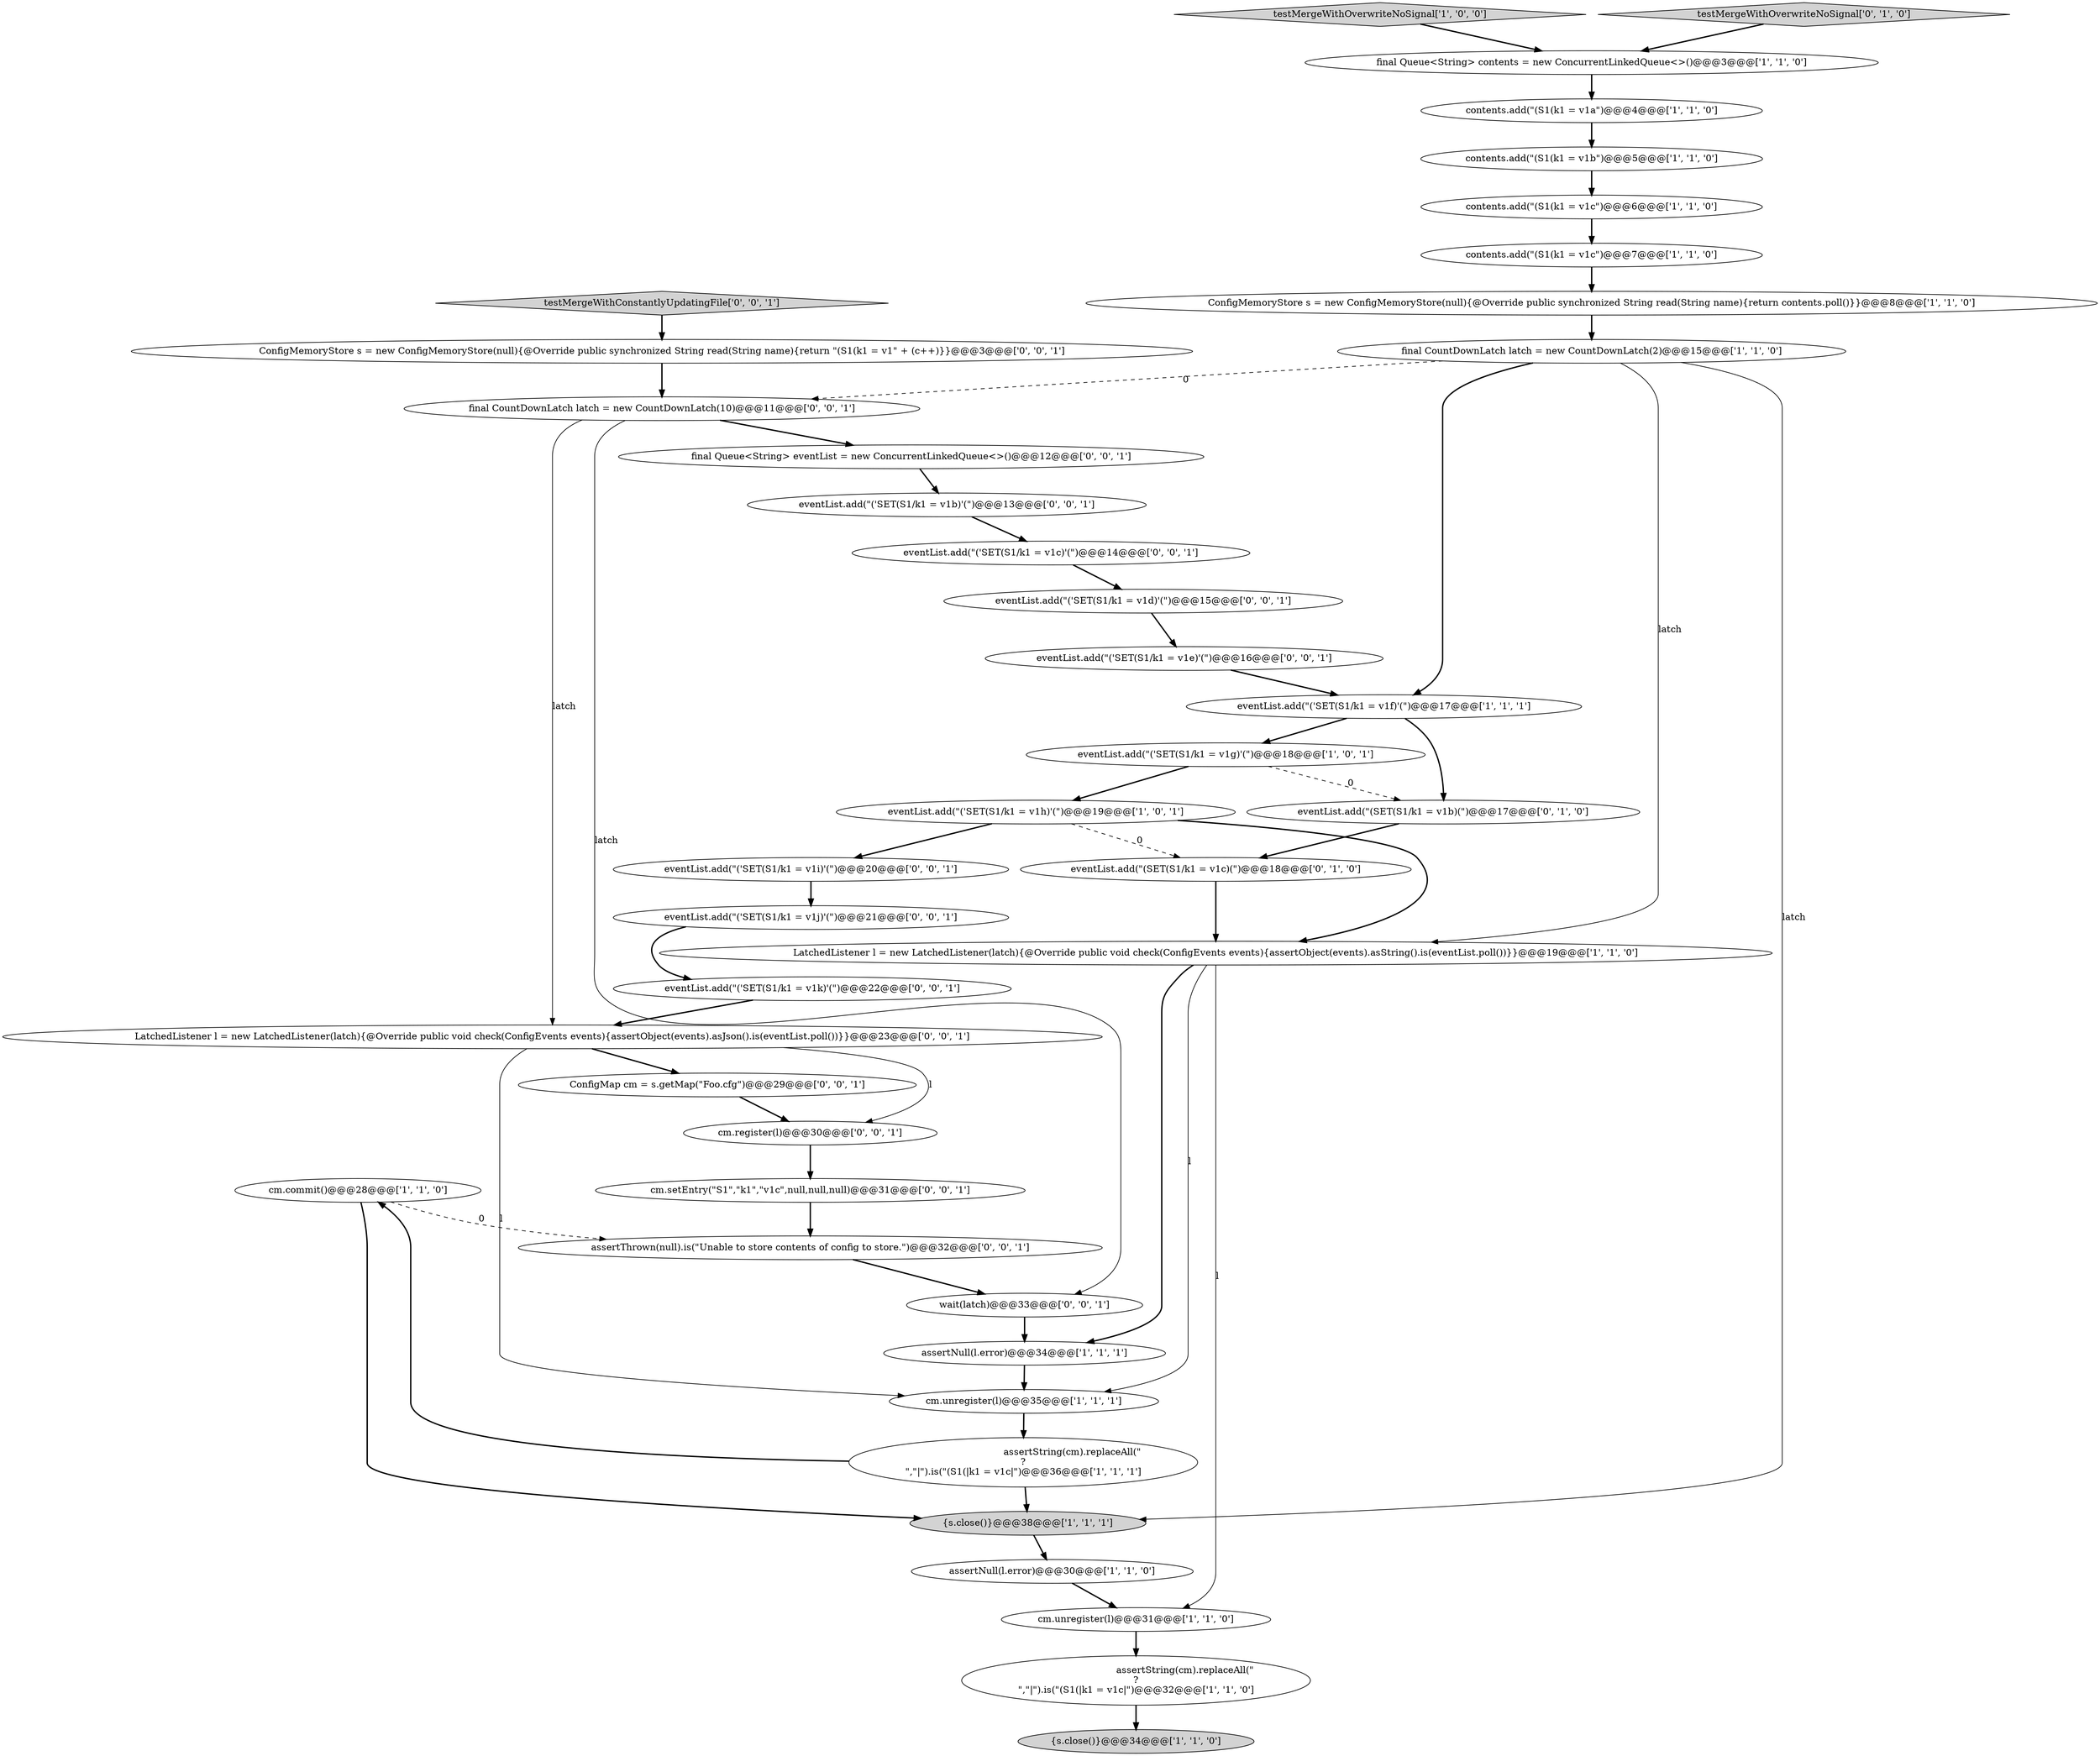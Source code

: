 digraph {
0 [style = filled, label = "assertString(cm).replaceAll(\"\r?\n\",\"|\").is(\"(S1(|k1 = v1c|\")@@@32@@@['1', '1', '0']", fillcolor = white, shape = ellipse image = "AAA0AAABBB1BBB"];
20 [style = filled, label = "testMergeWithOverwriteNoSignal['1', '0', '0']", fillcolor = lightgray, shape = diamond image = "AAA0AAABBB1BBB"];
35 [style = filled, label = "eventList.add(\"('SET(S1/k1 = v1c)'(\")@@@14@@@['0', '0', '1']", fillcolor = white, shape = ellipse image = "AAA0AAABBB3BBB"];
30 [style = filled, label = "eventList.add(\"('SET(S1/k1 = v1j)'(\")@@@21@@@['0', '0', '1']", fillcolor = white, shape = ellipse image = "AAA0AAABBB3BBB"];
6 [style = filled, label = "contents.add(\"(S1(k1 = v1c\")@@@6@@@['1', '1', '0']", fillcolor = white, shape = ellipse image = "AAA0AAABBB1BBB"];
14 [style = filled, label = "cm.commit()@@@28@@@['1', '1', '0']", fillcolor = white, shape = ellipse image = "AAA0AAABBB1BBB"];
21 [style = filled, label = "eventList.add(\"(SET(S1/k1 = v1c)(\")@@@18@@@['0', '1', '0']", fillcolor = white, shape = ellipse image = "AAA1AAABBB2BBB"];
33 [style = filled, label = "eventList.add(\"('SET(S1/k1 = v1k)'(\")@@@22@@@['0', '0', '1']", fillcolor = white, shape = ellipse image = "AAA0AAABBB3BBB"];
10 [style = filled, label = "eventList.add(\"('SET(S1/k1 = v1f)'(\")@@@17@@@['1', '1', '1']", fillcolor = white, shape = ellipse image = "AAA0AAABBB1BBB"];
38 [style = filled, label = "LatchedListener l = new LatchedListener(latch){@Override public void check(ConfigEvents events){assertObject(events).asJson().is(eventList.poll())}}@@@23@@@['0', '0', '1']", fillcolor = white, shape = ellipse image = "AAA0AAABBB3BBB"];
24 [style = filled, label = "cm.register(l)@@@30@@@['0', '0', '1']", fillcolor = white, shape = ellipse image = "AAA0AAABBB3BBB"];
36 [style = filled, label = "final CountDownLatch latch = new CountDownLatch(10)@@@11@@@['0', '0', '1']", fillcolor = white, shape = ellipse image = "AAA0AAABBB3BBB"];
19 [style = filled, label = "assertNull(l.error)@@@34@@@['1', '1', '1']", fillcolor = white, shape = ellipse image = "AAA0AAABBB1BBB"];
34 [style = filled, label = "assertThrown(null).is(\"Unable to store contents of config to store.\")@@@32@@@['0', '0', '1']", fillcolor = white, shape = ellipse image = "AAA0AAABBB3BBB"];
7 [style = filled, label = "contents.add(\"(S1(k1 = v1b\")@@@5@@@['1', '1', '0']", fillcolor = white, shape = ellipse image = "AAA0AAABBB1BBB"];
15 [style = filled, label = "eventList.add(\"('SET(S1/k1 = v1g)'(\")@@@18@@@['1', '0', '1']", fillcolor = white, shape = ellipse image = "AAA0AAABBB1BBB"];
27 [style = filled, label = "testMergeWithConstantlyUpdatingFile['0', '0', '1']", fillcolor = lightgray, shape = diamond image = "AAA0AAABBB3BBB"];
32 [style = filled, label = "eventList.add(\"('SET(S1/k1 = v1e)'(\")@@@16@@@['0', '0', '1']", fillcolor = white, shape = ellipse image = "AAA0AAABBB3BBB"];
5 [style = filled, label = "final CountDownLatch latch = new CountDownLatch(2)@@@15@@@['1', '1', '0']", fillcolor = white, shape = ellipse image = "AAA0AAABBB1BBB"];
12 [style = filled, label = "assertString(cm).replaceAll(\"\r?\n\",\"|\").is(\"(S1(|k1 = v1c|\")@@@36@@@['1', '1', '1']", fillcolor = white, shape = ellipse image = "AAA0AAABBB1BBB"];
22 [style = filled, label = "eventList.add(\"(SET(S1/k1 = v1b)(\")@@@17@@@['0', '1', '0']", fillcolor = white, shape = ellipse image = "AAA1AAABBB2BBB"];
28 [style = filled, label = "eventList.add(\"('SET(S1/k1 = v1d)'(\")@@@15@@@['0', '0', '1']", fillcolor = white, shape = ellipse image = "AAA0AAABBB3BBB"];
3 [style = filled, label = "contents.add(\"(S1(k1 = v1c\")@@@7@@@['1', '1', '0']", fillcolor = white, shape = ellipse image = "AAA0AAABBB1BBB"];
1 [style = filled, label = "assertNull(l.error)@@@30@@@['1', '1', '0']", fillcolor = white, shape = ellipse image = "AAA0AAABBB1BBB"];
4 [style = filled, label = "ConfigMemoryStore s = new ConfigMemoryStore(null){@Override public synchronized String read(String name){return contents.poll()}}@@@8@@@['1', '1', '0']", fillcolor = white, shape = ellipse image = "AAA0AAABBB1BBB"];
13 [style = filled, label = "eventList.add(\"('SET(S1/k1 = v1h)'(\")@@@19@@@['1', '0', '1']", fillcolor = white, shape = ellipse image = "AAA0AAABBB1BBB"];
39 [style = filled, label = "ConfigMap cm = s.getMap(\"Foo.cfg\")@@@29@@@['0', '0', '1']", fillcolor = white, shape = ellipse image = "AAA0AAABBB3BBB"];
11 [style = filled, label = "cm.unregister(l)@@@31@@@['1', '1', '0']", fillcolor = white, shape = ellipse image = "AAA0AAABBB1BBB"];
26 [style = filled, label = "cm.setEntry(\"S1\",\"k1\",\"v1c\",null,null,null)@@@31@@@['0', '0', '1']", fillcolor = white, shape = ellipse image = "AAA0AAABBB3BBB"];
8 [style = filled, label = "contents.add(\"(S1(k1 = v1a\")@@@4@@@['1', '1', '0']", fillcolor = white, shape = ellipse image = "AAA0AAABBB1BBB"];
40 [style = filled, label = "final Queue<String> eventList = new ConcurrentLinkedQueue<>()@@@12@@@['0', '0', '1']", fillcolor = white, shape = ellipse image = "AAA0AAABBB3BBB"];
2 [style = filled, label = "{s.close()}@@@34@@@['1', '1', '0']", fillcolor = lightgray, shape = ellipse image = "AAA0AAABBB1BBB"];
18 [style = filled, label = "final Queue<String> contents = new ConcurrentLinkedQueue<>()@@@3@@@['1', '1', '0']", fillcolor = white, shape = ellipse image = "AAA0AAABBB1BBB"];
23 [style = filled, label = "testMergeWithOverwriteNoSignal['0', '1', '0']", fillcolor = lightgray, shape = diamond image = "AAA0AAABBB2BBB"];
25 [style = filled, label = "ConfigMemoryStore s = new ConfigMemoryStore(null){@Override public synchronized String read(String name){return \"(S1(k1 = v1\" + (c++)}}@@@3@@@['0', '0', '1']", fillcolor = white, shape = ellipse image = "AAA0AAABBB3BBB"];
31 [style = filled, label = "wait(latch)@@@33@@@['0', '0', '1']", fillcolor = white, shape = ellipse image = "AAA0AAABBB3BBB"];
9 [style = filled, label = "LatchedListener l = new LatchedListener(latch){@Override public void check(ConfigEvents events){assertObject(events).asString().is(eventList.poll())}}@@@19@@@['1', '1', '0']", fillcolor = white, shape = ellipse image = "AAA0AAABBB1BBB"];
17 [style = filled, label = "{s.close()}@@@38@@@['1', '1', '1']", fillcolor = lightgray, shape = ellipse image = "AAA0AAABBB1BBB"];
37 [style = filled, label = "eventList.add(\"('SET(S1/k1 = v1b)'(\")@@@13@@@['0', '0', '1']", fillcolor = white, shape = ellipse image = "AAA0AAABBB3BBB"];
29 [style = filled, label = "eventList.add(\"('SET(S1/k1 = v1i)'(\")@@@20@@@['0', '0', '1']", fillcolor = white, shape = ellipse image = "AAA0AAABBB3BBB"];
16 [style = filled, label = "cm.unregister(l)@@@35@@@['1', '1', '1']", fillcolor = white, shape = ellipse image = "AAA0AAABBB1BBB"];
29->30 [style = bold, label=""];
9->19 [style = bold, label=""];
14->17 [style = bold, label=""];
9->16 [style = solid, label="l"];
15->22 [style = dashed, label="0"];
27->25 [style = bold, label=""];
13->21 [style = dashed, label="0"];
25->36 [style = bold, label=""];
38->16 [style = solid, label="l"];
12->14 [style = bold, label=""];
37->35 [style = bold, label=""];
20->18 [style = bold, label=""];
11->0 [style = bold, label=""];
4->5 [style = bold, label=""];
28->32 [style = bold, label=""];
7->6 [style = bold, label=""];
5->10 [style = bold, label=""];
14->34 [style = dashed, label="0"];
35->28 [style = bold, label=""];
1->11 [style = bold, label=""];
19->16 [style = bold, label=""];
16->12 [style = bold, label=""];
38->24 [style = solid, label="l"];
10->22 [style = bold, label=""];
30->33 [style = bold, label=""];
9->11 [style = solid, label="l"];
12->17 [style = bold, label=""];
39->24 [style = bold, label=""];
32->10 [style = bold, label=""];
26->34 [style = bold, label=""];
34->31 [style = bold, label=""];
6->3 [style = bold, label=""];
13->29 [style = bold, label=""];
40->37 [style = bold, label=""];
15->13 [style = bold, label=""];
33->38 [style = bold, label=""];
23->18 [style = bold, label=""];
8->7 [style = bold, label=""];
10->15 [style = bold, label=""];
22->21 [style = bold, label=""];
13->9 [style = bold, label=""];
18->8 [style = bold, label=""];
0->2 [style = bold, label=""];
21->9 [style = bold, label=""];
5->9 [style = solid, label="latch"];
5->36 [style = dashed, label="0"];
36->40 [style = bold, label=""];
24->26 [style = bold, label=""];
36->31 [style = solid, label="latch"];
3->4 [style = bold, label=""];
31->19 [style = bold, label=""];
5->17 [style = solid, label="latch"];
36->38 [style = solid, label="latch"];
17->1 [style = bold, label=""];
38->39 [style = bold, label=""];
}
